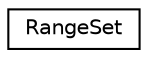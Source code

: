 digraph "Graphical Class Hierarchy"
{
 // LATEX_PDF_SIZE
  edge [fontname="Helvetica",fontsize="10",labelfontname="Helvetica",labelfontsize="10"];
  node [fontname="Helvetica",fontsize="10",shape=record];
  rankdir="LR";
  Node0 [label="RangeSet",height=0.2,width=0.4,color="black", fillcolor="white", style="filled",URL="$classRangeSet.html",tooltip="A range set stores a collection of ranges in a way that makes them efficient to map and update."];
}
